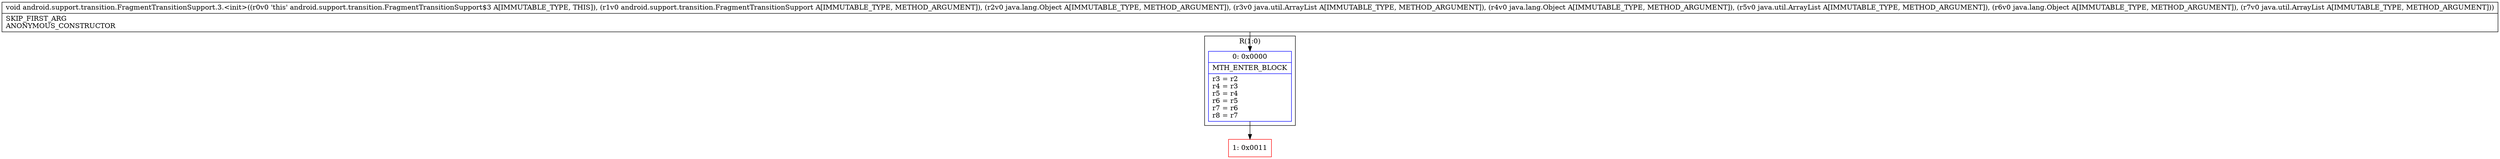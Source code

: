 digraph "CFG forandroid.support.transition.FragmentTransitionSupport.3.\<init\>(Landroid\/support\/transition\/FragmentTransitionSupport;Ljava\/lang\/Object;Ljava\/util\/ArrayList;Ljava\/lang\/Object;Ljava\/util\/ArrayList;Ljava\/lang\/Object;Ljava\/util\/ArrayList;)V" {
subgraph cluster_Region_478410284 {
label = "R(1:0)";
node [shape=record,color=blue];
Node_0 [shape=record,label="{0\:\ 0x0000|MTH_ENTER_BLOCK\l|r3 = r2\lr4 = r3\lr5 = r4\lr6 = r5\lr7 = r6\lr8 = r7\l}"];
}
Node_1 [shape=record,color=red,label="{1\:\ 0x0011}"];
MethodNode[shape=record,label="{void android.support.transition.FragmentTransitionSupport.3.\<init\>((r0v0 'this' android.support.transition.FragmentTransitionSupport$3 A[IMMUTABLE_TYPE, THIS]), (r1v0 android.support.transition.FragmentTransitionSupport A[IMMUTABLE_TYPE, METHOD_ARGUMENT]), (r2v0 java.lang.Object A[IMMUTABLE_TYPE, METHOD_ARGUMENT]), (r3v0 java.util.ArrayList A[IMMUTABLE_TYPE, METHOD_ARGUMENT]), (r4v0 java.lang.Object A[IMMUTABLE_TYPE, METHOD_ARGUMENT]), (r5v0 java.util.ArrayList A[IMMUTABLE_TYPE, METHOD_ARGUMENT]), (r6v0 java.lang.Object A[IMMUTABLE_TYPE, METHOD_ARGUMENT]), (r7v0 java.util.ArrayList A[IMMUTABLE_TYPE, METHOD_ARGUMENT]))  | SKIP_FIRST_ARG\lANONYMOUS_CONSTRUCTOR\l}"];
MethodNode -> Node_0;
Node_0 -> Node_1;
}

